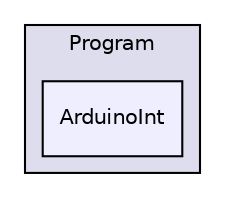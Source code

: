 digraph "Program/ArduinoInt" {
  compound=true
  node [ fontsize="10", fontname="Helvetica"];
  edge [ labelfontsize="10", labelfontname="Helvetica"];
  subgraph clusterdir_dd9648d51d0cc76533772683c862213b {
    graph [ bgcolor="#ddddee", pencolor="black", label="Program" fontname="Helvetica", fontsize="10", URL="dir_dd9648d51d0cc76533772683c862213b.html"]
  dir_ae9f9230202598cfbcea1e1894bf5d4a [shape=box, label="ArduinoInt", style="filled", fillcolor="#eeeeff", pencolor="black", URL="dir_ae9f9230202598cfbcea1e1894bf5d4a.html"];
  }
}
